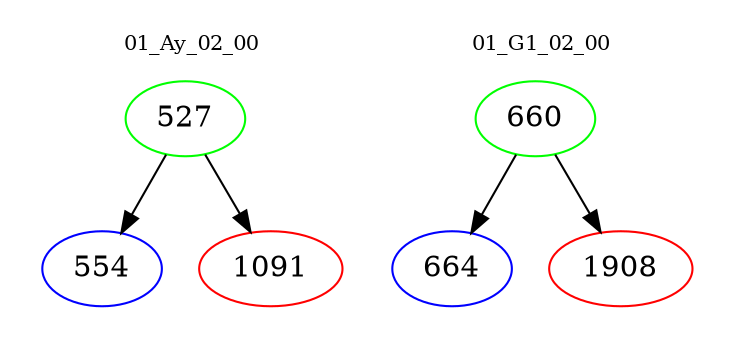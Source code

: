 digraph{
subgraph cluster_0 {
color = white
label = "01_Ay_02_00";
fontsize=10;
T0_527 [label="527", color="green"]
T0_527 -> T0_554 [color="black"]
T0_554 [label="554", color="blue"]
T0_527 -> T0_1091 [color="black"]
T0_1091 [label="1091", color="red"]
}
subgraph cluster_1 {
color = white
label = "01_G1_02_00";
fontsize=10;
T1_660 [label="660", color="green"]
T1_660 -> T1_664 [color="black"]
T1_664 [label="664", color="blue"]
T1_660 -> T1_1908 [color="black"]
T1_1908 [label="1908", color="red"]
}
}
